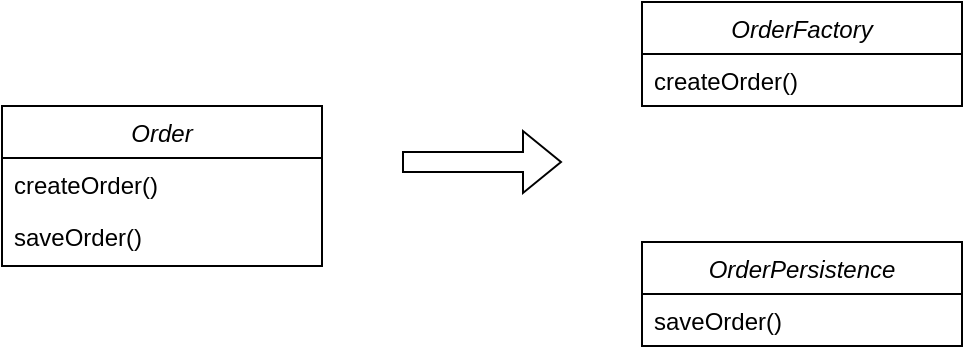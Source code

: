 <mxfile version="17.4.6" type="device" pages="5"><diagram id="C5RBs43oDa-KdzZeNtuy" name="SRP"><mxGraphModel dx="2213" dy="836" grid="1" gridSize="10" guides="1" tooltips="1" connect="1" arrows="1" fold="1" page="1" pageScale="1" pageWidth="827" pageHeight="1169" math="0" shadow="0"><root><mxCell id="WIyWlLk6GJQsqaUBKTNV-0"/><mxCell id="WIyWlLk6GJQsqaUBKTNV-1" parent="WIyWlLk6GJQsqaUBKTNV-0"/><mxCell id="zkfFHV4jXpPFQw0GAbJ--0" value="Order" style="swimlane;fontStyle=2;align=center;verticalAlign=top;childLayout=stackLayout;horizontal=1;startSize=26;horizontalStack=0;resizeParent=1;resizeLast=0;collapsible=1;marginBottom=0;rounded=0;shadow=0;strokeWidth=1;" parent="WIyWlLk6GJQsqaUBKTNV-1" vertex="1"><mxGeometry x="170" y="182" width="160" height="80" as="geometry"><mxRectangle x="230" y="140" width="160" height="26" as="alternateBounds"/></mxGeometry></mxCell><mxCell id="zkfFHV4jXpPFQw0GAbJ--1" value="createOrder()" style="text;align=left;verticalAlign=top;spacingLeft=4;spacingRight=4;overflow=hidden;rotatable=0;points=[[0,0.5],[1,0.5]];portConstraint=eastwest;" parent="zkfFHV4jXpPFQw0GAbJ--0" vertex="1"><mxGeometry y="26" width="160" height="26" as="geometry"/></mxCell><mxCell id="zkfFHV4jXpPFQw0GAbJ--2" value="saveOrder()" style="text;align=left;verticalAlign=top;spacingLeft=4;spacingRight=4;overflow=hidden;rotatable=0;points=[[0,0.5],[1,0.5]];portConstraint=eastwest;rounded=0;shadow=0;html=0;" parent="zkfFHV4jXpPFQw0GAbJ--0" vertex="1"><mxGeometry y="52" width="160" height="26" as="geometry"/></mxCell><mxCell id="AqgxCaqHbNgW0seyDHvf-0" value="OrderFactory" style="swimlane;fontStyle=2;align=center;verticalAlign=top;childLayout=stackLayout;horizontal=1;startSize=26;horizontalStack=0;resizeParent=1;resizeLast=0;collapsible=1;marginBottom=0;rounded=0;shadow=0;strokeWidth=1;" vertex="1" parent="WIyWlLk6GJQsqaUBKTNV-1"><mxGeometry x="490" y="130" width="160" height="52" as="geometry"><mxRectangle x="230" y="140" width="160" height="26" as="alternateBounds"/></mxGeometry></mxCell><mxCell id="AqgxCaqHbNgW0seyDHvf-1" value="createOrder()" style="text;align=left;verticalAlign=top;spacingLeft=4;spacingRight=4;overflow=hidden;rotatable=0;points=[[0,0.5],[1,0.5]];portConstraint=eastwest;" vertex="1" parent="AqgxCaqHbNgW0seyDHvf-0"><mxGeometry y="26" width="160" height="26" as="geometry"/></mxCell><mxCell id="AqgxCaqHbNgW0seyDHvf-5" value="OrderPersistence" style="swimlane;fontStyle=2;align=center;verticalAlign=top;childLayout=stackLayout;horizontal=1;startSize=26;horizontalStack=0;resizeParent=1;resizeLast=0;collapsible=1;marginBottom=0;rounded=0;shadow=0;strokeWidth=1;" vertex="1" parent="WIyWlLk6GJQsqaUBKTNV-1"><mxGeometry x="490" y="250" width="160" height="52" as="geometry"><mxRectangle x="230" y="140" width="160" height="26" as="alternateBounds"/></mxGeometry></mxCell><mxCell id="AqgxCaqHbNgW0seyDHvf-6" value="saveOrder()" style="text;align=left;verticalAlign=top;spacingLeft=4;spacingRight=4;overflow=hidden;rotatable=0;points=[[0,0.5],[1,0.5]];portConstraint=eastwest;" vertex="1" parent="AqgxCaqHbNgW0seyDHvf-5"><mxGeometry y="26" width="160" height="26" as="geometry"/></mxCell><mxCell id="pfA0aLAylWB-_nB7zNnL-0" value="" style="shape=flexArrow;endArrow=classic;html=1;rounded=0;" edge="1" parent="WIyWlLk6GJQsqaUBKTNV-1"><mxGeometry width="50" height="50" relative="1" as="geometry"><mxPoint x="370" y="210" as="sourcePoint"/><mxPoint x="450" y="210" as="targetPoint"/></mxGeometry></mxCell></root></mxGraphModel></diagram><diagram id="5pGKFBlu63B_QIEjEV-L" name="OCP"><mxGraphModel dx="2213" dy="836" grid="1" gridSize="10" guides="1" tooltips="1" connect="1" arrows="1" fold="1" page="1" pageScale="1" pageWidth="850" pageHeight="1100" math="0" shadow="0"><root><mxCell id="0"/><mxCell id="1" parent="0"/><mxCell id="0O8DYjZU08ElqnFveyMb-1" value="PaymentProcessor" style="swimlane;fontStyle=2;align=center;verticalAlign=top;childLayout=stackLayout;horizontal=1;startSize=26;horizontalStack=0;resizeParent=1;resizeLast=0;collapsible=1;marginBottom=0;rounded=0;shadow=0;strokeWidth=1;" vertex="1" parent="1"><mxGeometry x="130" y="160" width="160" height="80" as="geometry"><mxRectangle x="230" y="140" width="160" height="26" as="alternateBounds"/></mxGeometry></mxCell><mxCell id="0O8DYjZU08ElqnFveyMb-2" value="processCreditCard()" style="text;align=left;verticalAlign=top;spacingLeft=4;spacingRight=4;overflow=hidden;rotatable=0;points=[[0,0.5],[1,0.5]];portConstraint=eastwest;" vertex="1" parent="0O8DYjZU08ElqnFveyMb-1"><mxGeometry y="26" width="160" height="26" as="geometry"/></mxCell><mxCell id="0O8DYjZU08ElqnFveyMb-3" value="processPayPal()" style="text;align=left;verticalAlign=top;spacingLeft=4;spacingRight=4;overflow=hidden;rotatable=0;points=[[0,0.5],[1,0.5]];portConstraint=eastwest;rounded=0;shadow=0;html=0;" vertex="1" parent="0O8DYjZU08ElqnFveyMb-1"><mxGeometry y="52" width="160" height="26" as="geometry"/></mxCell><mxCell id="0O8DYjZU08ElqnFveyMb-4" value="CCPaymentProcessor" style="swimlane;fontStyle=2;align=center;verticalAlign=top;childLayout=stackLayout;horizontal=1;startSize=26;horizontalStack=0;resizeParent=1;resizeLast=0;collapsible=1;marginBottom=0;rounded=0;shadow=0;strokeWidth=1;" vertex="1" parent="1"><mxGeometry x="480" y="160" width="160" height="52" as="geometry"><mxRectangle x="230" y="140" width="160" height="26" as="alternateBounds"/></mxGeometry></mxCell><mxCell id="0O8DYjZU08ElqnFveyMb-5" value="processPayment()" style="text;align=left;verticalAlign=top;spacingLeft=4;spacingRight=4;overflow=hidden;rotatable=0;points=[[0,0.5],[1,0.5]];portConstraint=eastwest;" vertex="1" parent="0O8DYjZU08ElqnFveyMb-4"><mxGeometry y="26" width="160" height="26" as="geometry"/></mxCell><mxCell id="0O8DYjZU08ElqnFveyMb-6" value="PaypalPaymentProcessor" style="swimlane;fontStyle=2;align=center;verticalAlign=top;childLayout=stackLayout;horizontal=1;startSize=26;horizontalStack=0;resizeParent=1;resizeLast=0;collapsible=1;marginBottom=0;rounded=0;shadow=0;strokeWidth=1;" vertex="1" parent="1"><mxGeometry x="480" y="280" width="160" height="52" as="geometry"><mxRectangle x="230" y="140" width="160" height="26" as="alternateBounds"/></mxGeometry></mxCell><mxCell id="0O8DYjZU08ElqnFveyMb-7" value="processPayment()" style="text;align=left;verticalAlign=top;spacingLeft=4;spacingRight=4;overflow=hidden;rotatable=0;points=[[0,0.5],[1,0.5]];portConstraint=eastwest;" vertex="1" parent="0O8DYjZU08ElqnFveyMb-6"><mxGeometry y="26" width="160" height="26" as="geometry"/></mxCell><mxCell id="0O8DYjZU08ElqnFveyMb-13" style="edgeStyle=orthogonalEdgeStyle;rounded=0;orthogonalLoop=1;jettySize=auto;html=1;entryX=0.5;entryY=0;entryDx=0;entryDy=0;" edge="1" parent="1" source="0O8DYjZU08ElqnFveyMb-10" target="0O8DYjZU08ElqnFveyMb-4"><mxGeometry relative="1" as="geometry"/></mxCell><mxCell id="0O8DYjZU08ElqnFveyMb-14" style="edgeStyle=orthogonalEdgeStyle;rounded=0;orthogonalLoop=1;jettySize=auto;html=1;entryX=1;entryY=0.25;entryDx=0;entryDy=0;" edge="1" parent="1" source="0O8DYjZU08ElqnFveyMb-10" target="0O8DYjZU08ElqnFveyMb-6"><mxGeometry relative="1" as="geometry"><Array as="points"><mxPoint x="660" y="90"/><mxPoint x="660" y="293"/></Array></mxGeometry></mxCell><mxCell id="0O8DYjZU08ElqnFveyMb-10" value="PaymentProcessor" style="swimlane;fontStyle=2;align=center;verticalAlign=top;childLayout=stackLayout;horizontal=1;startSize=26;horizontalStack=0;resizeParent=1;resizeLast=0;collapsible=1;marginBottom=0;rounded=0;shadow=0;strokeWidth=1;" vertex="1" parent="1"><mxGeometry x="480" y="60" width="160" height="52" as="geometry"><mxRectangle x="230" y="140" width="160" height="26" as="alternateBounds"/></mxGeometry></mxCell><mxCell id="0O8DYjZU08ElqnFveyMb-11" value="processPayment()" style="text;align=left;verticalAlign=top;spacingLeft=4;spacingRight=4;overflow=hidden;rotatable=0;points=[[0,0.5],[1,0.5]];portConstraint=eastwest;" vertex="1" parent="0O8DYjZU08ElqnFveyMb-10"><mxGeometry y="26" width="160" height="26" as="geometry"/></mxCell><mxCell id="sPzgZLbkPdTDxflOqzv_-1" value="" style="shape=flexArrow;endArrow=classic;html=1;rounded=0;" edge="1" parent="1"><mxGeometry width="50" height="50" relative="1" as="geometry"><mxPoint x="340" y="190" as="sourcePoint"/><mxPoint x="420" y="190" as="targetPoint"/></mxGeometry></mxCell></root></mxGraphModel></diagram><diagram id="wMpM14Vy8MxHXyixkTLE" name="LSP"><mxGraphModel dx="2213" dy="836" grid="1" gridSize="10" guides="1" tooltips="1" connect="1" arrows="1" fold="1" page="1" pageScale="1" pageWidth="850" pageHeight="1100" math="0" shadow="0"><root><mxCell id="0"/><mxCell id="1" parent="0"/><mxCell id="m-YyfEqm0633L-gQ4-Ox-7" style="edgeStyle=orthogonalEdgeStyle;rounded=0;orthogonalLoop=1;jettySize=auto;html=1;exitX=0.5;exitY=1;exitDx=0;exitDy=0;entryX=0.5;entryY=0;entryDx=0;entryDy=0;" edge="1" parent="1" source="m-YyfEqm0633L-gQ4-Ox-1" target="m-YyfEqm0633L-gQ4-Ox-4"><mxGeometry relative="1" as="geometry"/></mxCell><mxCell id="m-YyfEqm0633L-gQ4-Ox-1" value="Rectangle" style="swimlane;fontStyle=2;align=center;verticalAlign=top;childLayout=stackLayout;horizontal=1;startSize=26;horizontalStack=0;resizeParent=1;resizeLast=0;collapsible=1;marginBottom=0;rounded=0;shadow=0;strokeWidth=1;" vertex="1" parent="1"><mxGeometry x="120" y="80" width="160" height="80" as="geometry"><mxRectangle x="230" y="140" width="160" height="26" as="alternateBounds"/></mxGeometry></mxCell><mxCell id="m-YyfEqm0633L-gQ4-Ox-2" value="setWidth()" style="text;align=left;verticalAlign=top;spacingLeft=4;spacingRight=4;overflow=hidden;rotatable=0;points=[[0,0.5],[1,0.5]];portConstraint=eastwest;" vertex="1" parent="m-YyfEqm0633L-gQ4-Ox-1"><mxGeometry y="26" width="160" height="26" as="geometry"/></mxCell><mxCell id="m-YyfEqm0633L-gQ4-Ox-3" value="setHeight()" style="text;align=left;verticalAlign=top;spacingLeft=4;spacingRight=4;overflow=hidden;rotatable=0;points=[[0,0.5],[1,0.5]];portConstraint=eastwest;rounded=0;shadow=0;html=0;" vertex="1" parent="m-YyfEqm0633L-gQ4-Ox-1"><mxGeometry y="52" width="160" height="26" as="geometry"/></mxCell><mxCell id="m-YyfEqm0633L-gQ4-Ox-4" value="Square: Rectangle" style="swimlane;fontStyle=2;align=center;verticalAlign=top;childLayout=stackLayout;horizontal=1;startSize=26;horizontalStack=0;resizeParent=1;resizeLast=0;collapsible=1;marginBottom=0;rounded=0;shadow=0;strokeWidth=1;" vertex="1" parent="1"><mxGeometry x="120" y="240" width="160" height="80" as="geometry"><mxRectangle x="230" y="140" width="160" height="26" as="alternateBounds"/></mxGeometry></mxCell><mxCell id="m-YyfEqm0633L-gQ4-Ox-5" value="setWidth()" style="text;align=left;verticalAlign=top;spacingLeft=4;spacingRight=4;overflow=hidden;rotatable=0;points=[[0,0.5],[1,0.5]];portConstraint=eastwest;" vertex="1" parent="m-YyfEqm0633L-gQ4-Ox-4"><mxGeometry y="26" width="160" height="26" as="geometry"/></mxCell><mxCell id="m-YyfEqm0633L-gQ4-Ox-6" value="setHeight()" style="text;align=left;verticalAlign=top;spacingLeft=4;spacingRight=4;overflow=hidden;rotatable=0;points=[[0,0.5],[1,0.5]];portConstraint=eastwest;rounded=0;shadow=0;html=0;" vertex="1" parent="m-YyfEqm0633L-gQ4-Ox-4"><mxGeometry y="52" width="160" height="26" as="geometry"/></mxCell><mxCell id="m-YyfEqm0633L-gQ4-Ox-9" value="Rectangle: Shape" style="swimlane;fontStyle=2;align=center;verticalAlign=top;childLayout=stackLayout;horizontal=1;startSize=26;horizontalStack=0;resizeParent=1;resizeLast=0;collapsible=1;marginBottom=0;rounded=0;shadow=0;strokeWidth=1;" vertex="1" parent="1"><mxGeometry x="440" y="240" width="160" height="80" as="geometry"><mxRectangle x="230" y="140" width="160" height="26" as="alternateBounds"/></mxGeometry></mxCell><mxCell id="m-YyfEqm0633L-gQ4-Ox-10" value="setWidth()" style="text;align=left;verticalAlign=top;spacingLeft=4;spacingRight=4;overflow=hidden;rotatable=0;points=[[0,0.5],[1,0.5]];portConstraint=eastwest;" vertex="1" parent="m-YyfEqm0633L-gQ4-Ox-9"><mxGeometry y="26" width="160" height="26" as="geometry"/></mxCell><mxCell id="m-YyfEqm0633L-gQ4-Ox-11" value="setHeight()" style="text;align=left;verticalAlign=top;spacingLeft=4;spacingRight=4;overflow=hidden;rotatable=0;points=[[0,0.5],[1,0.5]];portConstraint=eastwest;rounded=0;shadow=0;html=0;" vertex="1" parent="m-YyfEqm0633L-gQ4-Ox-9"><mxGeometry y="52" width="160" height="26" as="geometry"/></mxCell><mxCell id="m-YyfEqm0633L-gQ4-Ox-12" value="Square: Shape" style="swimlane;fontStyle=2;align=center;verticalAlign=top;childLayout=stackLayout;horizontal=1;startSize=26;horizontalStack=0;resizeParent=1;resizeLast=0;collapsible=1;marginBottom=0;rounded=0;shadow=0;strokeWidth=1;" vertex="1" parent="1"><mxGeometry x="630" y="240" width="160" height="52" as="geometry"><mxRectangle x="230" y="140" width="160" height="26" as="alternateBounds"/></mxGeometry></mxCell><mxCell id="m-YyfEqm0633L-gQ4-Ox-13" value="setSideLength()" style="text;align=left;verticalAlign=top;spacingLeft=4;spacingRight=4;overflow=hidden;rotatable=0;points=[[0,0.5],[1,0.5]];portConstraint=eastwest;" vertex="1" parent="m-YyfEqm0633L-gQ4-Ox-12"><mxGeometry y="26" width="160" height="26" as="geometry"/></mxCell><mxCell id="m-YyfEqm0633L-gQ4-Ox-18" style="edgeStyle=orthogonalEdgeStyle;rounded=0;orthogonalLoop=1;jettySize=auto;html=1;exitX=0.5;exitY=1;exitDx=0;exitDy=0;entryX=0.5;entryY=0;entryDx=0;entryDy=0;" edge="1" parent="1" source="m-YyfEqm0633L-gQ4-Ox-15" target="m-YyfEqm0633L-gQ4-Ox-9"><mxGeometry relative="1" as="geometry"/></mxCell><mxCell id="m-YyfEqm0633L-gQ4-Ox-19" style="edgeStyle=orthogonalEdgeStyle;rounded=0;orthogonalLoop=1;jettySize=auto;html=1;" edge="1" parent="1" source="m-YyfEqm0633L-gQ4-Ox-15" target="m-YyfEqm0633L-gQ4-Ox-12"><mxGeometry relative="1" as="geometry"/></mxCell><mxCell id="m-YyfEqm0633L-gQ4-Ox-15" value="Shape" style="swimlane;fontStyle=2;align=center;verticalAlign=top;childLayout=stackLayout;horizontal=1;startSize=26;horizontalStack=0;resizeParent=1;resizeLast=0;collapsible=1;marginBottom=0;rounded=0;shadow=0;strokeWidth=1;" vertex="1" parent="1"><mxGeometry x="540" y="70" width="160" height="40" as="geometry"><mxRectangle x="230" y="140" width="160" height="26" as="alternateBounds"/></mxGeometry></mxCell><mxCell id="OB4u2TLkzyYvigVEK5qv-1" value="" style="shape=flexArrow;endArrow=classic;html=1;rounded=0;" edge="1" parent="1"><mxGeometry width="50" height="50" relative="1" as="geometry"><mxPoint x="340" y="190" as="sourcePoint"/><mxPoint x="420" y="190" as="targetPoint"/></mxGeometry></mxCell></root></mxGraphModel></diagram><diagram id="Vkyt_wHYqRRsUU-RCeQQ" name="ISP"><mxGraphModel dx="2213" dy="836" grid="1" gridSize="10" guides="1" tooltips="1" connect="1" arrows="1" fold="1" page="1" pageScale="1" pageWidth="850" pageHeight="1100" math="0" shadow="0"><root><mxCell id="0"/><mxCell id="1" parent="0"/><mxCell id="8XCC6b1eW-jQYOwfzEw5-8" style="edgeStyle=orthogonalEdgeStyle;rounded=0;orthogonalLoop=1;jettySize=auto;html=1;exitX=0.5;exitY=1;exitDx=0;exitDy=0;" edge="1" parent="1" source="8XCC6b1eW-jQYOwfzEw5-1" target="8XCC6b1eW-jQYOwfzEw5-4"><mxGeometry relative="1" as="geometry"/></mxCell><mxCell id="8XCC6b1eW-jQYOwfzEw5-9" style="edgeStyle=orthogonalEdgeStyle;rounded=0;orthogonalLoop=1;jettySize=auto;html=1;entryX=0.5;entryY=0;entryDx=0;entryDy=0;" edge="1" parent="1" source="8XCC6b1eW-jQYOwfzEw5-1" target="8XCC6b1eW-jQYOwfzEw5-7"><mxGeometry relative="1" as="geometry"/></mxCell><mxCell id="8XCC6b1eW-jQYOwfzEw5-1" value="IOfficeDevice" style="swimlane;fontStyle=2;align=center;verticalAlign=top;childLayout=stackLayout;horizontal=1;startSize=26;horizontalStack=0;resizeParent=1;resizeLast=0;collapsible=1;marginBottom=0;rounded=0;shadow=0;strokeWidth=1;" vertex="1" parent="1"><mxGeometry x="120" y="90" width="160" height="80" as="geometry"><mxRectangle x="230" y="140" width="160" height="26" as="alternateBounds"/></mxGeometry></mxCell><mxCell id="8XCC6b1eW-jQYOwfzEw5-2" value="print()" style="text;align=left;verticalAlign=top;spacingLeft=4;spacingRight=4;overflow=hidden;rotatable=0;points=[[0,0.5],[1,0.5]];portConstraint=eastwest;" vertex="1" parent="8XCC6b1eW-jQYOwfzEw5-1"><mxGeometry y="26" width="160" height="26" as="geometry"/></mxCell><mxCell id="8XCC6b1eW-jQYOwfzEw5-3" value="scan()" style="text;align=left;verticalAlign=top;spacingLeft=4;spacingRight=4;overflow=hidden;rotatable=0;points=[[0,0.5],[1,0.5]];portConstraint=eastwest;rounded=0;shadow=0;html=0;" vertex="1" parent="8XCC6b1eW-jQYOwfzEw5-1"><mxGeometry y="52" width="160" height="26" as="geometry"/></mxCell><mxCell id="8XCC6b1eW-jQYOwfzEw5-4" value="BasicScanner" style="swimlane;fontStyle=2;align=center;verticalAlign=top;childLayout=stackLayout;horizontal=1;startSize=26;horizontalStack=0;resizeParent=1;resizeLast=0;collapsible=1;marginBottom=0;rounded=0;shadow=0;strokeWidth=1;" vertex="1" parent="1"><mxGeometry x="30" y="240" width="160" height="40" as="geometry"><mxRectangle x="230" y="140" width="160" height="26" as="alternateBounds"/></mxGeometry></mxCell><mxCell id="8XCC6b1eW-jQYOwfzEw5-7" value="InkjetPrinter" style="swimlane;fontStyle=2;align=center;verticalAlign=top;childLayout=stackLayout;horizontal=1;startSize=26;horizontalStack=0;resizeParent=1;resizeLast=0;collapsible=1;marginBottom=0;rounded=0;shadow=0;strokeWidth=1;" vertex="1" parent="1"><mxGeometry x="230" y="240" width="160" height="40" as="geometry"><mxRectangle x="230" y="140" width="160" height="26" as="alternateBounds"/></mxGeometry></mxCell><mxCell id="8XCC6b1eW-jQYOwfzEw5-21" style="edgeStyle=orthogonalEdgeStyle;rounded=0;orthogonalLoop=1;jettySize=auto;html=1;" edge="1" parent="1" source="8XCC6b1eW-jQYOwfzEw5-13" target="8XCC6b1eW-jQYOwfzEw5-16"><mxGeometry relative="1" as="geometry"/></mxCell><mxCell id="8XCC6b1eW-jQYOwfzEw5-13" value="IScanner" style="swimlane;fontStyle=2;align=center;verticalAlign=top;childLayout=stackLayout;horizontal=1;startSize=26;horizontalStack=0;resizeParent=1;resizeLast=0;collapsible=1;marginBottom=0;rounded=0;shadow=0;strokeWidth=1;" vertex="1" parent="1"><mxGeometry x="460" y="80" width="160" height="52" as="geometry"><mxRectangle x="230" y="140" width="160" height="26" as="alternateBounds"/></mxGeometry></mxCell><mxCell id="8XCC6b1eW-jQYOwfzEw5-15" value="scan()" style="text;align=left;verticalAlign=top;spacingLeft=4;spacingRight=4;overflow=hidden;rotatable=0;points=[[0,0.5],[1,0.5]];portConstraint=eastwest;rounded=0;shadow=0;html=0;" vertex="1" parent="8XCC6b1eW-jQYOwfzEw5-13"><mxGeometry y="26" width="160" height="26" as="geometry"/></mxCell><mxCell id="8XCC6b1eW-jQYOwfzEw5-16" value="BasicScanner" style="swimlane;fontStyle=2;align=center;verticalAlign=top;childLayout=stackLayout;horizontal=1;startSize=26;horizontalStack=0;resizeParent=1;resizeLast=0;collapsible=1;marginBottom=0;rounded=0;shadow=0;strokeWidth=1;" vertex="1" parent="1"><mxGeometry x="460" y="240" width="160" height="40" as="geometry"><mxRectangle x="230" y="140" width="160" height="26" as="alternateBounds"/></mxGeometry></mxCell><mxCell id="8XCC6b1eW-jQYOwfzEw5-17" value="InkjetPrinter" style="swimlane;fontStyle=2;align=center;verticalAlign=top;childLayout=stackLayout;horizontal=1;startSize=26;horizontalStack=0;resizeParent=1;resizeLast=0;collapsible=1;marginBottom=0;rounded=0;shadow=0;strokeWidth=1;" vertex="1" parent="1"><mxGeometry x="660" y="240" width="160" height="40" as="geometry"><mxRectangle x="230" y="140" width="160" height="26" as="alternateBounds"/></mxGeometry></mxCell><mxCell id="8XCC6b1eW-jQYOwfzEw5-22" style="edgeStyle=orthogonalEdgeStyle;rounded=0;orthogonalLoop=1;jettySize=auto;html=1;entryX=0.5;entryY=0;entryDx=0;entryDy=0;" edge="1" parent="1" source="8XCC6b1eW-jQYOwfzEw5-19" target="8XCC6b1eW-jQYOwfzEw5-17"><mxGeometry relative="1" as="geometry"/></mxCell><mxCell id="8XCC6b1eW-jQYOwfzEw5-19" value="IPrinter" style="swimlane;fontStyle=2;align=center;verticalAlign=top;childLayout=stackLayout;horizontal=1;startSize=26;horizontalStack=0;resizeParent=1;resizeLast=0;collapsible=1;marginBottom=0;rounded=0;shadow=0;strokeWidth=1;" vertex="1" parent="1"><mxGeometry x="660" y="80" width="160" height="52" as="geometry"><mxRectangle x="230" y="140" width="160" height="26" as="alternateBounds"/></mxGeometry></mxCell><mxCell id="8XCC6b1eW-jQYOwfzEw5-20" value="print()" style="text;align=left;verticalAlign=top;spacingLeft=4;spacingRight=4;overflow=hidden;rotatable=0;points=[[0,0.5],[1,0.5]];portConstraint=eastwest;rounded=0;shadow=0;html=0;" vertex="1" parent="8XCC6b1eW-jQYOwfzEw5-19"><mxGeometry y="26" width="160" height="26" as="geometry"/></mxCell><mxCell id="c5gnhywHpz3Tdaom47it-1" value="" style="shape=flexArrow;endArrow=classic;html=1;rounded=0;" edge="1" parent="1"><mxGeometry width="50" height="50" relative="1" as="geometry"><mxPoint x="380" y="170" as="sourcePoint"/><mxPoint x="460" y="170" as="targetPoint"/></mxGeometry></mxCell></root></mxGraphModel></diagram><diagram id="w2yixR0tAaPFDtVwQhNl" name="DIP"><mxGraphModel dx="2213" dy="836" grid="1" gridSize="10" guides="1" tooltips="1" connect="1" arrows="1" fold="1" page="1" pageScale="1" pageWidth="850" pageHeight="1100" math="0" shadow="0"><root><mxCell id="0"/><mxCell id="1" parent="0"/><mxCell id="ABnjRJhKQLvmmkiQ28gV-1" value="Order" style="swimlane;fontStyle=2;align=center;verticalAlign=top;childLayout=stackLayout;horizontal=1;startSize=26;horizontalStack=0;resizeParent=1;resizeLast=0;collapsible=1;marginBottom=0;rounded=0;shadow=0;strokeWidth=1;" vertex="1" parent="1"><mxGeometry x="100" y="190" width="210" height="60" as="geometry"><mxRectangle x="230" y="140" width="160" height="26" as="alternateBounds"/></mxGeometry></mxCell><mxCell id="ABnjRJhKQLvmmkiQ28gV-2" value="- creditCardProcessor: CCProcessor" style="text;align=left;verticalAlign=top;spacingLeft=4;spacingRight=4;overflow=hidden;rotatable=0;points=[[0,0.5],[1,0.5]];portConstraint=eastwest;" vertex="1" parent="ABnjRJhKQLvmmkiQ28gV-1"><mxGeometry y="26" width="210" height="26" as="geometry"/></mxCell><mxCell id="BKJ_dWV-iOIKVZ4In6bl-3" style="edgeStyle=orthogonalEdgeStyle;rounded=0;orthogonalLoop=1;jettySize=auto;html=1;entryX=0.5;entryY=0;entryDx=0;entryDy=0;" edge="1" parent="1" source="BKJ_dWV-iOIKVZ4In6bl-1" target="ABnjRJhKQLvmmkiQ28gV-1"><mxGeometry relative="1" as="geometry"/></mxCell><mxCell id="BKJ_dWV-iOIKVZ4In6bl-1" value="CCProcessor" style="swimlane;fontStyle=2;align=center;verticalAlign=top;childLayout=stackLayout;horizontal=1;startSize=26;horizontalStack=0;resizeParent=1;resizeLast=0;collapsible=1;marginBottom=0;rounded=0;shadow=0;strokeWidth=1;" vertex="1" parent="1"><mxGeometry x="125" y="80" width="160" height="52" as="geometry"><mxRectangle x="230" y="140" width="160" height="26" as="alternateBounds"/></mxGeometry></mxCell><mxCell id="BKJ_dWV-iOIKVZ4In6bl-2" value="processPayment()" style="text;align=left;verticalAlign=top;spacingLeft=4;spacingRight=4;overflow=hidden;rotatable=0;points=[[0,0.5],[1,0.5]];portConstraint=eastwest;" vertex="1" parent="BKJ_dWV-iOIKVZ4In6bl-1"><mxGeometry y="26" width="160" height="24" as="geometry"/></mxCell><mxCell id="DIQlZWNDfOdu8l0khorc-18" style="edgeStyle=orthogonalEdgeStyle;rounded=0;orthogonalLoop=1;jettySize=auto;html=1;entryX=1;entryY=0.5;entryDx=0;entryDy=0;dashed=1;" edge="1" parent="1" source="DIQlZWNDfOdu8l0khorc-1" target="DIQlZWNDfOdu8l0khorc-16"><mxGeometry relative="1" as="geometry"><Array as="points"><mxPoint x="750" y="146"/><mxPoint x="750" y="293"/></Array></mxGeometry></mxCell><mxCell id="DIQlZWNDfOdu8l0khorc-1" value="CCPaymentProcessor" style="swimlane;fontStyle=2;align=center;verticalAlign=top;childLayout=stackLayout;horizontal=1;startSize=26;horizontalStack=0;resizeParent=1;resizeLast=0;collapsible=1;marginBottom=0;rounded=0;shadow=0;strokeWidth=1;" vertex="1" parent="1"><mxGeometry x="550" y="120" width="160" height="52" as="geometry"><mxRectangle x="230" y="140" width="160" height="26" as="alternateBounds"/></mxGeometry></mxCell><mxCell id="DIQlZWNDfOdu8l0khorc-2" value="processPayment()" style="text;align=left;verticalAlign=top;spacingLeft=4;spacingRight=4;overflow=hidden;rotatable=0;points=[[0,0.5],[1,0.5]];portConstraint=eastwest;" vertex="1" parent="DIQlZWNDfOdu8l0khorc-1"><mxGeometry y="26" width="160" height="26" as="geometry"/></mxCell><mxCell id="DIQlZWNDfOdu8l0khorc-5" style="edgeStyle=orthogonalEdgeStyle;rounded=0;orthogonalLoop=1;jettySize=auto;html=1;entryX=0.5;entryY=0;entryDx=0;entryDy=0;" edge="1" parent="1" source="DIQlZWNDfOdu8l0khorc-3" target="DIQlZWNDfOdu8l0khorc-1"><mxGeometry relative="1" as="geometry"/></mxCell><mxCell id="DIQlZWNDfOdu8l0khorc-17" style="edgeStyle=orthogonalEdgeStyle;rounded=0;orthogonalLoop=1;jettySize=auto;html=1;entryX=0;entryY=0.5;entryDx=0;entryDy=0;dashed=1;" edge="1" parent="1" source="DIQlZWNDfOdu8l0khorc-3" target="DIQlZWNDfOdu8l0khorc-13"><mxGeometry relative="1" as="geometry"><Array as="points"><mxPoint x="510" y="66"/><mxPoint x="510" y="263"/></Array></mxGeometry></mxCell><mxCell id="DIQlZWNDfOdu8l0khorc-3" value="IPaymentProcessor" style="swimlane;fontStyle=2;align=center;verticalAlign=top;childLayout=stackLayout;horizontal=1;startSize=26;horizontalStack=0;resizeParent=1;resizeLast=0;collapsible=1;marginBottom=0;rounded=0;shadow=0;strokeWidth=1;" vertex="1" parent="1"><mxGeometry x="550" y="40" width="160" height="52" as="geometry"><mxRectangle x="230" y="140" width="160" height="26" as="alternateBounds"/></mxGeometry></mxCell><mxCell id="DIQlZWNDfOdu8l0khorc-4" value="processPayment()" style="text;align=left;verticalAlign=top;spacingLeft=4;spacingRight=4;overflow=hidden;rotatable=0;points=[[0,0.5],[1,0.5]];portConstraint=eastwest;" vertex="1" parent="DIQlZWNDfOdu8l0khorc-3"><mxGeometry y="26" width="160" height="26" as="geometry"/></mxCell><mxCell id="DIQlZWNDfOdu8l0khorc-13" value="Order" style="swimlane;fontStyle=2;align=center;verticalAlign=top;childLayout=stackLayout;horizontal=1;startSize=26;horizontalStack=0;resizeParent=1;resizeParentMax=0;resizeLast=0;collapsible=1;marginBottom=0;" vertex="1" parent="1"><mxGeometry x="530" y="220" width="200" height="86" as="geometry"/></mxCell><mxCell id="DIQlZWNDfOdu8l0khorc-14" value="processor: IPaymentProcessor" style="text;strokeColor=none;fillColor=none;align=left;verticalAlign=top;spacingLeft=4;spacingRight=4;overflow=hidden;rotatable=0;points=[[0,0.5],[1,0.5]];portConstraint=eastwest;" vertex="1" parent="DIQlZWNDfOdu8l0khorc-13"><mxGeometry y="26" width="200" height="26" as="geometry"/></mxCell><mxCell id="DIQlZWNDfOdu8l0khorc-15" value="" style="line;strokeWidth=1;fillColor=none;align=left;verticalAlign=middle;spacingTop=-1;spacingLeft=3;spacingRight=3;rotatable=0;labelPosition=right;points=[];portConstraint=eastwest;" vertex="1" parent="DIQlZWNDfOdu8l0khorc-13"><mxGeometry y="52" width="200" height="8" as="geometry"/></mxCell><mxCell id="DIQlZWNDfOdu8l0khorc-16" value="constructor(processor)" style="text;strokeColor=none;fillColor=none;align=left;verticalAlign=top;spacingLeft=4;spacingRight=4;overflow=hidden;rotatable=0;points=[[0,0.5],[1,0.5]];portConstraint=eastwest;" vertex="1" parent="DIQlZWNDfOdu8l0khorc-13"><mxGeometry y="60" width="200" height="26" as="geometry"/></mxCell><mxCell id="XNWklV4Y8jZVY67IV521-1" value="" style="shape=flexArrow;endArrow=classic;html=1;rounded=0;" edge="1" parent="1"><mxGeometry width="50" height="50" relative="1" as="geometry"><mxPoint x="380" y="160" as="sourcePoint"/><mxPoint x="460" y="160" as="targetPoint"/></mxGeometry></mxCell></root></mxGraphModel></diagram></mxfile>